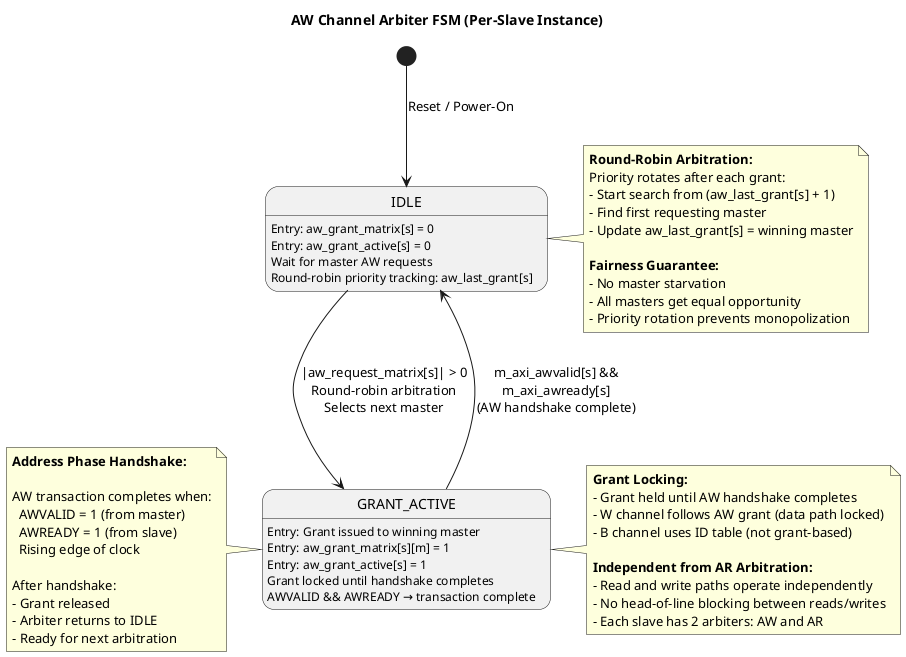 @startuml aw_arbiter_fsm

title AW Channel Arbiter FSM (Per-Slave Instance)

[*] --> IDLE : Reset / Power-On

state IDLE {
  IDLE : Entry: aw_grant_matrix[s] = 0
  IDLE : Entry: aw_grant_active[s] = 0
  IDLE : Wait for master AW requests
  IDLE : Round-robin priority tracking: aw_last_grant[s]
}

state GRANT_ACTIVE {
  GRANT_ACTIVE : Entry: Grant issued to winning master
  GRANT_ACTIVE : Entry: aw_grant_matrix[s][m] = 1
  GRANT_ACTIVE : Entry: aw_grant_active[s] = 1
  GRANT_ACTIVE : Grant locked until handshake completes
  GRANT_ACTIVE : AWVALID && AWREADY → transaction complete
}

IDLE --> GRANT_ACTIVE : |aw_request_matrix[s]| > 0\nRound-robin arbitration\nSelects next master
GRANT_ACTIVE --> IDLE : m_axi_awvalid[s] &&\nm_axi_awready[s]\n(AW handshake complete)

note right of IDLE
  **Round-Robin Arbitration:**
  Priority rotates after each grant:
  - Start search from (aw_last_grant[s] + 1)
  - Find first requesting master
  - Update aw_last_grant[s] = winning master

  **Fairness Guarantee:**
  - No master starvation
  - All masters get equal opportunity
  - Priority rotation prevents monopolization
end note

note right of GRANT_ACTIVE
  **Grant Locking:**
  - Grant held until AW handshake completes
  - W channel follows AW grant (data path locked)
  - B channel uses ID table (not grant-based)

  **Independent from AR Arbitration:**
  - Read and write paths operate independently
  - No head-of-line blocking between reads/writes
  - Each slave has 2 arbiters: AW and AR
end note

note left of GRANT_ACTIVE
  **Address Phase Handshake:**

  AW transaction completes when:
    AWVALID = 1 (from master)
    AWREADY = 1 (from slave)
    Rising edge of clock

  After handshake:
  - Grant released
  - Arbiter returns to IDLE
  - Ready for next arbitration
end note

@enduml
